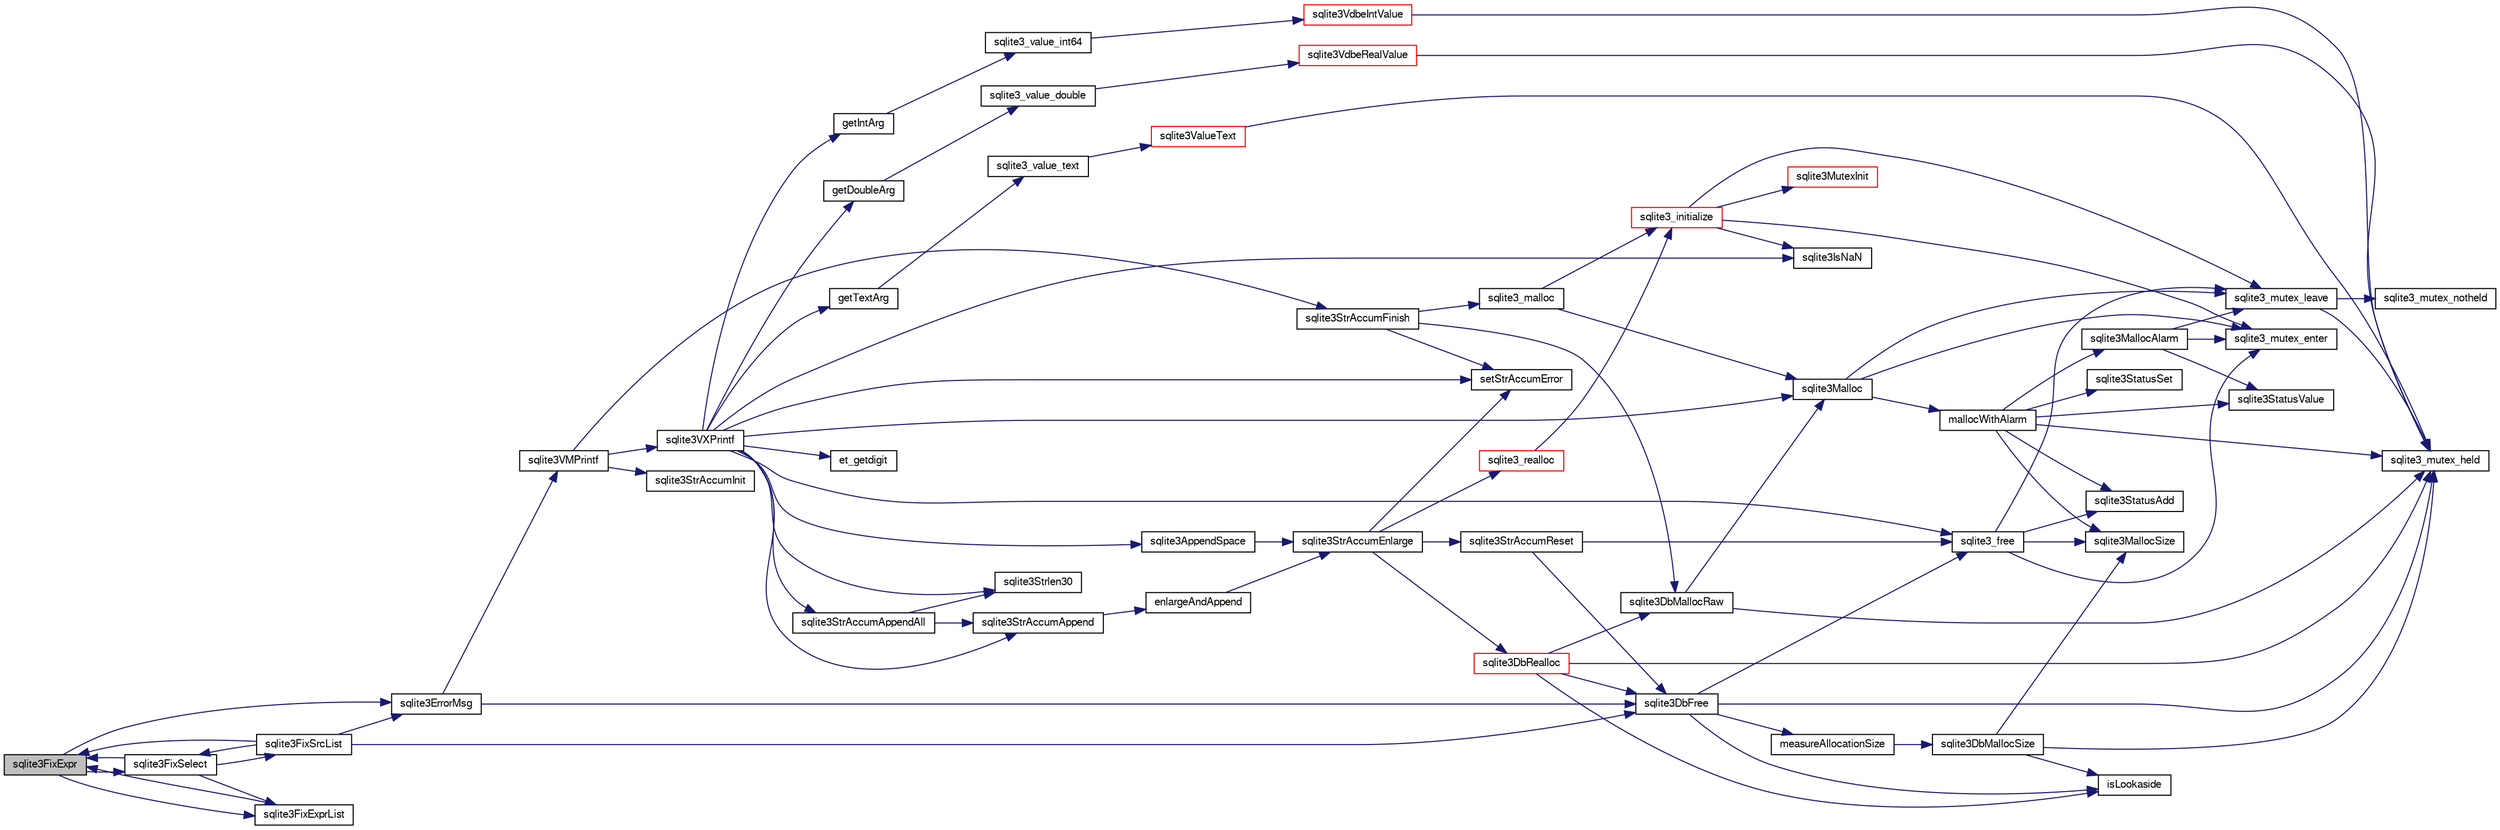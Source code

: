 digraph "sqlite3FixExpr"
{
  edge [fontname="FreeSans",fontsize="10",labelfontname="FreeSans",labelfontsize="10"];
  node [fontname="FreeSans",fontsize="10",shape=record];
  rankdir="LR";
  Node542302 [label="sqlite3FixExpr",height=0.2,width=0.4,color="black", fillcolor="grey75", style="filled", fontcolor="black"];
  Node542302 -> Node542303 [color="midnightblue",fontsize="10",style="solid",fontname="FreeSans"];
  Node542303 [label="sqlite3ErrorMsg",height=0.2,width=0.4,color="black", fillcolor="white", style="filled",URL="$sqlite3_8c.html#aee2798e173651adae0f9c85469f3457d"];
  Node542303 -> Node542304 [color="midnightblue",fontsize="10",style="solid",fontname="FreeSans"];
  Node542304 [label="sqlite3VMPrintf",height=0.2,width=0.4,color="black", fillcolor="white", style="filled",URL="$sqlite3_8c.html#a05535d0982ef06fbc2ee8195ebbae689"];
  Node542304 -> Node542305 [color="midnightblue",fontsize="10",style="solid",fontname="FreeSans"];
  Node542305 [label="sqlite3StrAccumInit",height=0.2,width=0.4,color="black", fillcolor="white", style="filled",URL="$sqlite3_8c.html#aabf95e113b9d54d519cd15a56215f560"];
  Node542304 -> Node542306 [color="midnightblue",fontsize="10",style="solid",fontname="FreeSans"];
  Node542306 [label="sqlite3VXPrintf",height=0.2,width=0.4,color="black", fillcolor="white", style="filled",URL="$sqlite3_8c.html#a63c25806c9bd4a2b76f9a0eb232c6bde"];
  Node542306 -> Node542307 [color="midnightblue",fontsize="10",style="solid",fontname="FreeSans"];
  Node542307 [label="sqlite3StrAccumAppend",height=0.2,width=0.4,color="black", fillcolor="white", style="filled",URL="$sqlite3_8c.html#a56664fa33def33c5a5245b623441d5e0"];
  Node542307 -> Node542308 [color="midnightblue",fontsize="10",style="solid",fontname="FreeSans"];
  Node542308 [label="enlargeAndAppend",height=0.2,width=0.4,color="black", fillcolor="white", style="filled",URL="$sqlite3_8c.html#a25b21e61dc0883d849890eaa8a18088a"];
  Node542308 -> Node542309 [color="midnightblue",fontsize="10",style="solid",fontname="FreeSans"];
  Node542309 [label="sqlite3StrAccumEnlarge",height=0.2,width=0.4,color="black", fillcolor="white", style="filled",URL="$sqlite3_8c.html#a38976500a97c69d65086eeccca82dd96"];
  Node542309 -> Node542310 [color="midnightblue",fontsize="10",style="solid",fontname="FreeSans"];
  Node542310 [label="setStrAccumError",height=0.2,width=0.4,color="black", fillcolor="white", style="filled",URL="$sqlite3_8c.html#a3dc479a1fc8ba1ab8edfe51f8a0b102c"];
  Node542309 -> Node542311 [color="midnightblue",fontsize="10",style="solid",fontname="FreeSans"];
  Node542311 [label="sqlite3StrAccumReset",height=0.2,width=0.4,color="black", fillcolor="white", style="filled",URL="$sqlite3_8c.html#ad7e70f4ec9d2fa3a63a371e2c7c555d8"];
  Node542311 -> Node542312 [color="midnightblue",fontsize="10",style="solid",fontname="FreeSans"];
  Node542312 [label="sqlite3DbFree",height=0.2,width=0.4,color="black", fillcolor="white", style="filled",URL="$sqlite3_8c.html#ac70ab821a6607b4a1b909582dc37a069"];
  Node542312 -> Node542313 [color="midnightblue",fontsize="10",style="solid",fontname="FreeSans"];
  Node542313 [label="sqlite3_mutex_held",height=0.2,width=0.4,color="black", fillcolor="white", style="filled",URL="$sqlite3_8c.html#acf77da68932b6bc163c5e68547ecc3e7"];
  Node542312 -> Node542314 [color="midnightblue",fontsize="10",style="solid",fontname="FreeSans"];
  Node542314 [label="measureAllocationSize",height=0.2,width=0.4,color="black", fillcolor="white", style="filled",URL="$sqlite3_8c.html#a45731e644a22fdb756e2b6337224217a"];
  Node542314 -> Node542315 [color="midnightblue",fontsize="10",style="solid",fontname="FreeSans"];
  Node542315 [label="sqlite3DbMallocSize",height=0.2,width=0.4,color="black", fillcolor="white", style="filled",URL="$sqlite3_8c.html#aa397e5a8a03495203a0767abf0a71f86"];
  Node542315 -> Node542316 [color="midnightblue",fontsize="10",style="solid",fontname="FreeSans"];
  Node542316 [label="sqlite3MallocSize",height=0.2,width=0.4,color="black", fillcolor="white", style="filled",URL="$sqlite3_8c.html#acf5d2a5f35270bafb050bd2def576955"];
  Node542315 -> Node542313 [color="midnightblue",fontsize="10",style="solid",fontname="FreeSans"];
  Node542315 -> Node542317 [color="midnightblue",fontsize="10",style="solid",fontname="FreeSans"];
  Node542317 [label="isLookaside",height=0.2,width=0.4,color="black", fillcolor="white", style="filled",URL="$sqlite3_8c.html#a770fa05ff9717b75e16f4d968a77b897"];
  Node542312 -> Node542317 [color="midnightblue",fontsize="10",style="solid",fontname="FreeSans"];
  Node542312 -> Node542318 [color="midnightblue",fontsize="10",style="solid",fontname="FreeSans"];
  Node542318 [label="sqlite3_free",height=0.2,width=0.4,color="black", fillcolor="white", style="filled",URL="$sqlite3_8c.html#a6552349e36a8a691af5487999ab09519"];
  Node542318 -> Node542319 [color="midnightblue",fontsize="10",style="solid",fontname="FreeSans"];
  Node542319 [label="sqlite3_mutex_enter",height=0.2,width=0.4,color="black", fillcolor="white", style="filled",URL="$sqlite3_8c.html#a1c12cde690bd89f104de5cbad12a6bf5"];
  Node542318 -> Node542320 [color="midnightblue",fontsize="10",style="solid",fontname="FreeSans"];
  Node542320 [label="sqlite3StatusAdd",height=0.2,width=0.4,color="black", fillcolor="white", style="filled",URL="$sqlite3_8c.html#afa029f93586aeab4cc85360905dae9cd"];
  Node542318 -> Node542316 [color="midnightblue",fontsize="10",style="solid",fontname="FreeSans"];
  Node542318 -> Node542321 [color="midnightblue",fontsize="10",style="solid",fontname="FreeSans"];
  Node542321 [label="sqlite3_mutex_leave",height=0.2,width=0.4,color="black", fillcolor="white", style="filled",URL="$sqlite3_8c.html#a5838d235601dbd3c1fa993555c6bcc93"];
  Node542321 -> Node542313 [color="midnightblue",fontsize="10",style="solid",fontname="FreeSans"];
  Node542321 -> Node542322 [color="midnightblue",fontsize="10",style="solid",fontname="FreeSans"];
  Node542322 [label="sqlite3_mutex_notheld",height=0.2,width=0.4,color="black", fillcolor="white", style="filled",URL="$sqlite3_8c.html#a83967c837c1c000d3b5adcfaa688f5dc"];
  Node542311 -> Node542318 [color="midnightblue",fontsize="10",style="solid",fontname="FreeSans"];
  Node542309 -> Node542323 [color="midnightblue",fontsize="10",style="solid",fontname="FreeSans"];
  Node542323 [label="sqlite3DbRealloc",height=0.2,width=0.4,color="red", fillcolor="white", style="filled",URL="$sqlite3_8c.html#ae028f4902a9d29bcaf310ff289ee87dc"];
  Node542323 -> Node542313 [color="midnightblue",fontsize="10",style="solid",fontname="FreeSans"];
  Node542323 -> Node542324 [color="midnightblue",fontsize="10",style="solid",fontname="FreeSans"];
  Node542324 [label="sqlite3DbMallocRaw",height=0.2,width=0.4,color="black", fillcolor="white", style="filled",URL="$sqlite3_8c.html#abbe8be0cf7175e11ddc3e2218fad924e"];
  Node542324 -> Node542313 [color="midnightblue",fontsize="10",style="solid",fontname="FreeSans"];
  Node542324 -> Node542325 [color="midnightblue",fontsize="10",style="solid",fontname="FreeSans"];
  Node542325 [label="sqlite3Malloc",height=0.2,width=0.4,color="black", fillcolor="white", style="filled",URL="$sqlite3_8c.html#a361a2eaa846b1885f123abe46f5d8b2b"];
  Node542325 -> Node542319 [color="midnightblue",fontsize="10",style="solid",fontname="FreeSans"];
  Node542325 -> Node542326 [color="midnightblue",fontsize="10",style="solid",fontname="FreeSans"];
  Node542326 [label="mallocWithAlarm",height=0.2,width=0.4,color="black", fillcolor="white", style="filled",URL="$sqlite3_8c.html#ab070d5cf8e48ec8a6a43cf025d48598b"];
  Node542326 -> Node542313 [color="midnightblue",fontsize="10",style="solid",fontname="FreeSans"];
  Node542326 -> Node542327 [color="midnightblue",fontsize="10",style="solid",fontname="FreeSans"];
  Node542327 [label="sqlite3StatusSet",height=0.2,width=0.4,color="black", fillcolor="white", style="filled",URL="$sqlite3_8c.html#afec7586c01fcb5ea17dc9d7725a589d9"];
  Node542326 -> Node542328 [color="midnightblue",fontsize="10",style="solid",fontname="FreeSans"];
  Node542328 [label="sqlite3StatusValue",height=0.2,width=0.4,color="black", fillcolor="white", style="filled",URL="$sqlite3_8c.html#a30b8ac296c6e200c1fa57708d52c6ef6"];
  Node542326 -> Node542329 [color="midnightblue",fontsize="10",style="solid",fontname="FreeSans"];
  Node542329 [label="sqlite3MallocAlarm",height=0.2,width=0.4,color="black", fillcolor="white", style="filled",URL="$sqlite3_8c.html#ada66988e8471d1198f3219c062377508"];
  Node542329 -> Node542328 [color="midnightblue",fontsize="10",style="solid",fontname="FreeSans"];
  Node542329 -> Node542321 [color="midnightblue",fontsize="10",style="solid",fontname="FreeSans"];
  Node542329 -> Node542319 [color="midnightblue",fontsize="10",style="solid",fontname="FreeSans"];
  Node542326 -> Node542316 [color="midnightblue",fontsize="10",style="solid",fontname="FreeSans"];
  Node542326 -> Node542320 [color="midnightblue",fontsize="10",style="solid",fontname="FreeSans"];
  Node542325 -> Node542321 [color="midnightblue",fontsize="10",style="solid",fontname="FreeSans"];
  Node542323 -> Node542317 [color="midnightblue",fontsize="10",style="solid",fontname="FreeSans"];
  Node542323 -> Node542312 [color="midnightblue",fontsize="10",style="solid",fontname="FreeSans"];
  Node542309 -> Node542506 [color="midnightblue",fontsize="10",style="solid",fontname="FreeSans"];
  Node542506 [label="sqlite3_realloc",height=0.2,width=0.4,color="red", fillcolor="white", style="filled",URL="$sqlite3_8c.html#a822d9e42f6ab4b2ec803f311aeb9618d"];
  Node542506 -> Node542331 [color="midnightblue",fontsize="10",style="solid",fontname="FreeSans"];
  Node542331 [label="sqlite3_initialize",height=0.2,width=0.4,color="red", fillcolor="white", style="filled",URL="$sqlite3_8c.html#ab0c0ee2d5d4cf8b28e9572296a8861df"];
  Node542331 -> Node542332 [color="midnightblue",fontsize="10",style="solid",fontname="FreeSans"];
  Node542332 [label="sqlite3MutexInit",height=0.2,width=0.4,color="red", fillcolor="white", style="filled",URL="$sqlite3_8c.html#a7906afcdd1cdb3d0007eb932398a1158"];
  Node542331 -> Node542319 [color="midnightblue",fontsize="10",style="solid",fontname="FreeSans"];
  Node542331 -> Node542321 [color="midnightblue",fontsize="10",style="solid",fontname="FreeSans"];
  Node542331 -> Node542474 [color="midnightblue",fontsize="10",style="solid",fontname="FreeSans"];
  Node542474 [label="sqlite3IsNaN",height=0.2,width=0.4,color="black", fillcolor="white", style="filled",URL="$sqlite3_8c.html#aed4d78203877c3486765ccbc7feebb50"];
  Node542306 -> Node542580 [color="midnightblue",fontsize="10",style="solid",fontname="FreeSans"];
  Node542580 [label="getIntArg",height=0.2,width=0.4,color="black", fillcolor="white", style="filled",URL="$sqlite3_8c.html#abff258963dbd9205fb299851a64c67be"];
  Node542580 -> Node542465 [color="midnightblue",fontsize="10",style="solid",fontname="FreeSans"];
  Node542465 [label="sqlite3_value_int64",height=0.2,width=0.4,color="black", fillcolor="white", style="filled",URL="$sqlite3_8c.html#ab38d8627f4750672e72712df0b709e0d"];
  Node542465 -> Node542453 [color="midnightblue",fontsize="10",style="solid",fontname="FreeSans"];
  Node542453 [label="sqlite3VdbeIntValue",height=0.2,width=0.4,color="red", fillcolor="white", style="filled",URL="$sqlite3_8c.html#a3dc28e3bfdbecf81633c3697a3aacd45"];
  Node542453 -> Node542313 [color="midnightblue",fontsize="10",style="solid",fontname="FreeSans"];
  Node542306 -> Node542325 [color="midnightblue",fontsize="10",style="solid",fontname="FreeSans"];
  Node542306 -> Node542310 [color="midnightblue",fontsize="10",style="solid",fontname="FreeSans"];
  Node542306 -> Node542581 [color="midnightblue",fontsize="10",style="solid",fontname="FreeSans"];
  Node542581 [label="getDoubleArg",height=0.2,width=0.4,color="black", fillcolor="white", style="filled",URL="$sqlite3_8c.html#a1cf25120072c85bd261983b24c12c3d9"];
  Node542581 -> Node542469 [color="midnightblue",fontsize="10",style="solid",fontname="FreeSans"];
  Node542469 [label="sqlite3_value_double",height=0.2,width=0.4,color="black", fillcolor="white", style="filled",URL="$sqlite3_8c.html#a3e50c1a2dd484a8b6911c9d163816b88"];
  Node542469 -> Node542470 [color="midnightblue",fontsize="10",style="solid",fontname="FreeSans"];
  Node542470 [label="sqlite3VdbeRealValue",height=0.2,width=0.4,color="red", fillcolor="white", style="filled",URL="$sqlite3_8c.html#a5bf943a4f9a5516911b3bc610e3d64e0"];
  Node542470 -> Node542313 [color="midnightblue",fontsize="10",style="solid",fontname="FreeSans"];
  Node542306 -> Node542474 [color="midnightblue",fontsize="10",style="solid",fontname="FreeSans"];
  Node542306 -> Node542392 [color="midnightblue",fontsize="10",style="solid",fontname="FreeSans"];
  Node542392 [label="sqlite3Strlen30",height=0.2,width=0.4,color="black", fillcolor="white", style="filled",URL="$sqlite3_8c.html#a3dcd80ba41f1a308193dee74857b62a7"];
  Node542306 -> Node542582 [color="midnightblue",fontsize="10",style="solid",fontname="FreeSans"];
  Node542582 [label="et_getdigit",height=0.2,width=0.4,color="black", fillcolor="white", style="filled",URL="$sqlite3_8c.html#a40c5a308749ad07cc2397a53e081bff0"];
  Node542306 -> Node542583 [color="midnightblue",fontsize="10",style="solid",fontname="FreeSans"];
  Node542583 [label="getTextArg",height=0.2,width=0.4,color="black", fillcolor="white", style="filled",URL="$sqlite3_8c.html#afbb41850423ef20071cefaab0431e04d"];
  Node542583 -> Node542397 [color="midnightblue",fontsize="10",style="solid",fontname="FreeSans"];
  Node542397 [label="sqlite3_value_text",height=0.2,width=0.4,color="black", fillcolor="white", style="filled",URL="$sqlite3_8c.html#aef2ace3239e6dd59c74110faa70f8171"];
  Node542397 -> Node542398 [color="midnightblue",fontsize="10",style="solid",fontname="FreeSans"];
  Node542398 [label="sqlite3ValueText",height=0.2,width=0.4,color="red", fillcolor="white", style="filled",URL="$sqlite3_8c.html#ad567a94e52d1adf81f4857fdba00a59b"];
  Node542398 -> Node542313 [color="midnightblue",fontsize="10",style="solid",fontname="FreeSans"];
  Node542306 -> Node542584 [color="midnightblue",fontsize="10",style="solid",fontname="FreeSans"];
  Node542584 [label="sqlite3StrAccumAppendAll",height=0.2,width=0.4,color="black", fillcolor="white", style="filled",URL="$sqlite3_8c.html#acaf8f3e4f99a3c3a4a77e9c987547289"];
  Node542584 -> Node542307 [color="midnightblue",fontsize="10",style="solid",fontname="FreeSans"];
  Node542584 -> Node542392 [color="midnightblue",fontsize="10",style="solid",fontname="FreeSans"];
  Node542306 -> Node542585 [color="midnightblue",fontsize="10",style="solid",fontname="FreeSans"];
  Node542585 [label="sqlite3AppendSpace",height=0.2,width=0.4,color="black", fillcolor="white", style="filled",URL="$sqlite3_8c.html#aefd38a5afc0020d4a93855c3ee7c63a8"];
  Node542585 -> Node542309 [color="midnightblue",fontsize="10",style="solid",fontname="FreeSans"];
  Node542306 -> Node542318 [color="midnightblue",fontsize="10",style="solid",fontname="FreeSans"];
  Node542304 -> Node542356 [color="midnightblue",fontsize="10",style="solid",fontname="FreeSans"];
  Node542356 [label="sqlite3StrAccumFinish",height=0.2,width=0.4,color="black", fillcolor="white", style="filled",URL="$sqlite3_8c.html#adb7f26b10ac1b847db6f000ef4c2e2ba"];
  Node542356 -> Node542324 [color="midnightblue",fontsize="10",style="solid",fontname="FreeSans"];
  Node542356 -> Node542357 [color="midnightblue",fontsize="10",style="solid",fontname="FreeSans"];
  Node542357 [label="sqlite3_malloc",height=0.2,width=0.4,color="black", fillcolor="white", style="filled",URL="$sqlite3_8c.html#ac79dba55fc32b6a840cf5a9769bce7cd"];
  Node542357 -> Node542331 [color="midnightblue",fontsize="10",style="solid",fontname="FreeSans"];
  Node542357 -> Node542325 [color="midnightblue",fontsize="10",style="solid",fontname="FreeSans"];
  Node542356 -> Node542310 [color="midnightblue",fontsize="10",style="solid",fontname="FreeSans"];
  Node542303 -> Node542312 [color="midnightblue",fontsize="10",style="solid",fontname="FreeSans"];
  Node542302 -> Node542586 [color="midnightblue",fontsize="10",style="solid",fontname="FreeSans"];
  Node542586 [label="sqlite3FixSelect",height=0.2,width=0.4,color="black", fillcolor="white", style="filled",URL="$sqlite3_8c.html#a359eecf223c2eaa665ef8bc3f2687d4c"];
  Node542586 -> Node542587 [color="midnightblue",fontsize="10",style="solid",fontname="FreeSans"];
  Node542587 [label="sqlite3FixExprList",height=0.2,width=0.4,color="black", fillcolor="white", style="filled",URL="$sqlite3_8c.html#ae7c3574b349cf7cde71c2ee904060b92"];
  Node542587 -> Node542302 [color="midnightblue",fontsize="10",style="solid",fontname="FreeSans"];
  Node542586 -> Node542588 [color="midnightblue",fontsize="10",style="solid",fontname="FreeSans"];
  Node542588 [label="sqlite3FixSrcList",height=0.2,width=0.4,color="black", fillcolor="white", style="filled",URL="$sqlite3_8c.html#aef21c9fd3fd3e1ac1caad71d55ee867a"];
  Node542588 -> Node542303 [color="midnightblue",fontsize="10",style="solid",fontname="FreeSans"];
  Node542588 -> Node542312 [color="midnightblue",fontsize="10",style="solid",fontname="FreeSans"];
  Node542588 -> Node542586 [color="midnightblue",fontsize="10",style="solid",fontname="FreeSans"];
  Node542588 -> Node542302 [color="midnightblue",fontsize="10",style="solid",fontname="FreeSans"];
  Node542586 -> Node542302 [color="midnightblue",fontsize="10",style="solid",fontname="FreeSans"];
  Node542302 -> Node542587 [color="midnightblue",fontsize="10",style="solid",fontname="FreeSans"];
}
